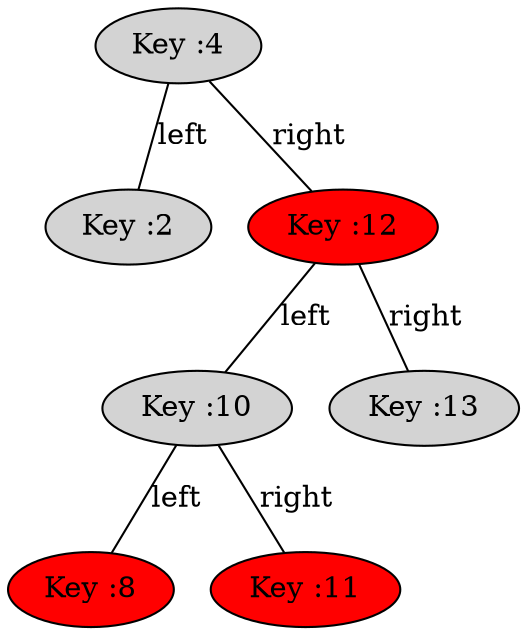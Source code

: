 graph G{
0 [label="Key :4" style=filled fillcolor=lightgrey]
0 -- 1 [label="left"]
1 [label="Key :2" style=filled fillcolor=lightgrey]
0 -- 2 [label="right"]
2 [label="Key :12" style=filled fillcolor=red]
2 -- 3 [label="left"]
3 [label="Key :10" style=filled fillcolor=lightgrey]
3 -- 4 [label="left"]
4 [label="Key :8" style=filled fillcolor=red]
3 -- 5 [label="right"]
5 [label="Key :11" style=filled fillcolor=red]
2 -- 6 [label="right"]
6 [label="Key :13" style=filled fillcolor=lightgrey]
}
